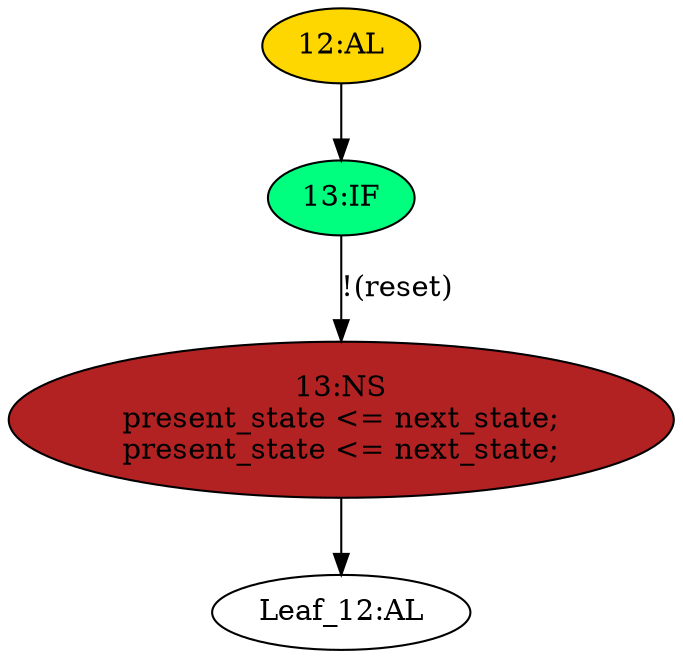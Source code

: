 strict digraph "" {
	node [label="\N"];
	"13:IF"	[ast="<pyverilog.vparser.ast.IfStatement object at 0x7f2e1a9ae290>",
		fillcolor=springgreen,
		label="13:IF",
		statements="[]",
		style=filled,
		typ=IfStatement];
	"13:NS"	[ast="<pyverilog.vparser.ast.NonblockingSubstitution object at 0x7f2e1a9ae0d0>",
		fillcolor=firebrick,
		label="13:NS
present_state <= next_state;
present_state <= next_state;",
		statements="[<pyverilog.vparser.ast.NonblockingSubstitution object at 0x7f2e1a9ae0d0>, <pyverilog.vparser.ast.NonblockingSubstitution object \
at 0x7f2e1a9ae0d0>]",
		style=filled,
		typ=NonblockingSubstitution];
	"13:IF" -> "13:NS"	[cond="['reset']",
		label="!(reset)",
		lineno=13];
	"Leaf_12:AL"	[def_var="['present_state']",
		label="Leaf_12:AL"];
	"13:NS" -> "Leaf_12:AL"	[cond="[]",
		lineno=None];
	"12:AL"	[ast="<pyverilog.vparser.ast.Always object at 0x7f2e1a9ae510>",
		clk_sens=True,
		fillcolor=gold,
		label="12:AL",
		sens="['clk']",
		statements="[]",
		style=filled,
		typ=Always,
		use_var="['reset', 'next_state']"];
	"12:AL" -> "13:IF"	[cond="[]",
		lineno=None];
}
